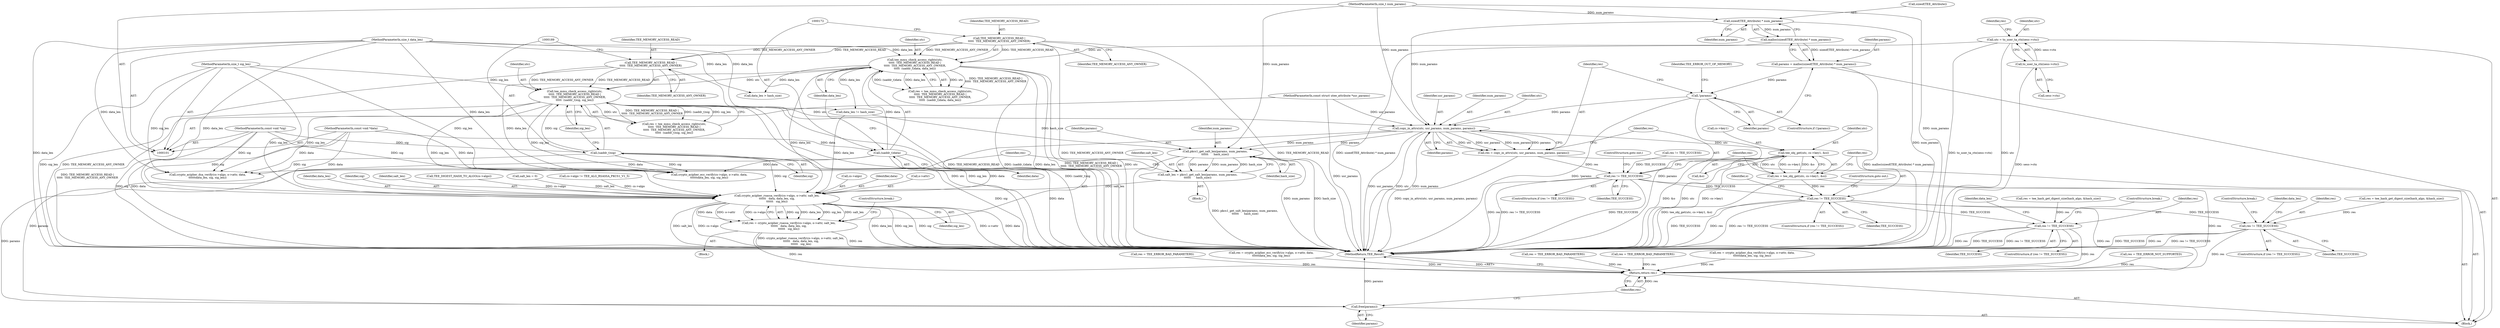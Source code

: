 digraph "1_optee_os_70697bf3c5dc3d201341b01a1a8e5bc6d2fb48f8_0@API" {
"1000212" [label="(Call,copy_in_attrs(utc, usr_params, num_params, params))"];
"1000183" [label="(Call,tee_mmu_check_access_rights(utc,\n\t\t\t\t\t  TEE_MEMORY_ACCESS_READ |\n\t\t\t\t\t  TEE_MEMORY_ACCESS_ANY_OWNER,\n\t\t\t\t\t  (uaddr_t)sig, sig_len))"];
"1000166" [label="(Call,tee_mmu_check_access_rights(utc,\n\t\t\t\t\t  TEE_MEMORY_ACCESS_READ |\n\t\t\t\t\t  TEE_MEMORY_ACCESS_ANY_OWNER,\n\t\t\t\t\t  (uaddr_t)data, data_len))"];
"1000136" [label="(Call,utc = to_user_ta_ctx(sess->ctx))"];
"1000138" [label="(Call,to_user_ta_ctx(sess->ctx))"];
"1000168" [label="(Call,TEE_MEMORY_ACCESS_READ |\n\t\t\t\t\t  TEE_MEMORY_ACCESS_ANY_OWNER)"];
"1000171" [label="(Call,(uaddr_t)data)"];
"1000105" [label="(MethodParameterIn,const void *data)"];
"1000106" [label="(MethodParameterIn,size_t data_len)"];
"1000185" [label="(Call,TEE_MEMORY_ACCESS_READ |\n\t\t\t\t\t  TEE_MEMORY_ACCESS_ANY_OWNER)"];
"1000188" [label="(Call,(uaddr_t)sig)"];
"1000107" [label="(MethodParameterIn,const void *sig)"];
"1000108" [label="(MethodParameterIn,size_t sig_len)"];
"1000103" [label="(MethodParameterIn,const struct utee_attribute *usr_params)"];
"1000201" [label="(Call,sizeof(TEE_Attribute) * num_params)"];
"1000104" [label="(MethodParameterIn,size_t num_params)"];
"1000206" [label="(Call,!params)"];
"1000198" [label="(Call,params = malloc(sizeof(TEE_Attribute) * num_params))"];
"1000200" [label="(Call,malloc(sizeof(TEE_Attribute) * num_params))"];
"1000210" [label="(Call,res = copy_in_attrs(utc, usr_params, num_params, params))"];
"1000218" [label="(Call,res != TEE_SUCCESS)"];
"1000232" [label="(Call,res != TEE_SUCCESS)"];
"1000278" [label="(Call,res != TEE_SUCCESS)"];
"1000375" [label="(Return,return res;)"];
"1000326" [label="(Call,res != TEE_SUCCESS)"];
"1000224" [label="(Call,tee_obj_get(utc, cs->key1, &o))"];
"1000222" [label="(Call,res = tee_obj_get(utc, cs->key1, &o))"];
"1000293" [label="(Call,pkcs1_get_salt_len(params, num_params,\n\t\t\t\t\t\t      hash_size))"];
"1000291" [label="(Call,salt_len = pkcs1_get_salt_len(params, num_params,\n\t\t\t\t\t\t      hash_size))"];
"1000299" [label="(Call,crypto_acipher_rsassa_verify(cs->algo, o->attr, salt_len,\n\t\t\t\t\t\t   data, data_len, sig,\n\t\t\t\t\t\t   sig_len))"];
"1000297" [label="(Call,res = crypto_acipher_rsassa_verify(cs->algo, o->attr, salt_len,\n\t\t\t\t\t\t   data, data_len, sig,\n\t\t\t\t\t\t   sig_len))"];
"1000373" [label="(Call,free(params))"];
"1000219" [label="(Identifier,res)"];
"1000264" [label="(Block,)"];
"1000211" [label="(Identifier,res)"];
"1000293" [label="(Call,pkcs1_get_salt_len(params, num_params,\n\t\t\t\t\t\t      hash_size))"];
"1000202" [label="(Call,sizeof(TEE_Attribute))"];
"1000339" [label="(Call,res = crypto_acipher_dsa_verify(cs->algo, o->attr, data,\n\t\t\t\t\t\tdata_len, sig, sig_len))"];
"1000216" [label="(Identifier,params)"];
"1000325" [label="(ControlStructure,if (res != TEE_SUCCESS))"];
"1000298" [label="(Identifier,res)"];
"1000105" [label="(MethodParameterIn,const void *data)"];
"1000224" [label="(Call,tee_obj_get(utc, cs->key1, &o))"];
"1000201" [label="(Call,sizeof(TEE_Attribute) * num_params)"];
"1000167" [label="(Identifier,utc)"];
"1000210" [label="(Call,res = copy_in_attrs(utc, usr_params, num_params, params))"];
"1000309" [label="(Identifier,sig)"];
"1000296" [label="(Identifier,hash_size)"];
"1000174" [label="(Identifier,data_len)"];
"1000284" [label="(Identifier,data_len)"];
"1000209" [label="(Identifier,TEE_ERROR_OUT_OF_MEMORY)"];
"1000332" [label="(Identifier,data_len)"];
"1000107" [label="(MethodParameterIn,const void *sig)"];
"1000231" [label="(ControlStructure,if (res != TEE_SUCCESS))"];
"1000138" [label="(Call,to_user_ta_ctx(sess->ctx))"];
"1000225" [label="(Identifier,utc)"];
"1000331" [label="(Call,data_len > hash_size)"];
"1000306" [label="(Identifier,salt_len)"];
"1000193" [label="(Call,res != TEE_SUCCESS)"];
"1000369" [label="(Call,res = TEE_ERROR_NOT_SUPPORTED)"];
"1000291" [label="(Call,salt_len = pkcs1_get_salt_len(params, num_params,\n\t\t\t\t\t\t      hash_size))"];
"1000297" [label="(Call,res = crypto_acipher_rsassa_verify(cs->algo, o->attr, salt_len,\n\t\t\t\t\t\t   data, data_len, sig,\n\t\t\t\t\t\t   sig_len))"];
"1000311" [label="(ControlStructure,break;)"];
"1000169" [label="(Identifier,TEE_MEMORY_ACCESS_READ)"];
"1000294" [label="(Identifier,params)"];
"1000374" [label="(Identifier,params)"];
"1000235" [label="(ControlStructure,goto out;)"];
"1000212" [label="(Call,copy_in_attrs(utc, usr_params, num_params, params))"];
"1000283" [label="(Call,data_len != hash_size)"];
"1000173" [label="(Identifier,data)"];
"1000206" [label="(Call,!params)"];
"1000226" [label="(Call,cs->key1)"];
"1000186" [label="(Identifier,TEE_MEMORY_ACCESS_READ)"];
"1000280" [label="(Identifier,TEE_SUCCESS)"];
"1000287" [label="(Call,res = TEE_ERROR_BAD_PARAMETERS)"];
"1000166" [label="(Call,tee_mmu_check_access_rights(utc,\n\t\t\t\t\t  TEE_MEMORY_ACCESS_READ |\n\t\t\t\t\t  TEE_MEMORY_ACCESS_ANY_OWNER,\n\t\t\t\t\t  (uaddr_t)data, data_len))"];
"1000354" [label="(Call,res = crypto_acipher_ecc_verify(cs->algo, o->attr, data,\n\t\t\t\t\t\tdata_len, sig, sig_len))"];
"1000136" [label="(Call,utc = to_user_ta_ctx(sess->ctx))"];
"1000299" [label="(Call,crypto_acipher_rsassa_verify(cs->algo, o->attr, salt_len,\n\t\t\t\t\t\t   data, data_len, sig,\n\t\t\t\t\t\t   sig_len))"];
"1000116" [label="(Call,salt_len = 0)"];
"1000376" [label="(Identifier,res)"];
"1000184" [label="(Identifier,utc)"];
"1000109" [label="(Block,)"];
"1000259" [label="(Call,cs->algo != TEE_ALG_RSASSA_PKCS1_V1_5)"];
"1000205" [label="(ControlStructure,if (!params))"];
"1000108" [label="(MethodParameterIn,size_t sig_len)"];
"1000214" [label="(Identifier,usr_params)"];
"1000335" [label="(Call,res = TEE_ERROR_BAD_PARAMETERS)"];
"1000217" [label="(ControlStructure,if (res != TEE_SUCCESS))"];
"1000183" [label="(Call,tee_mmu_check_access_rights(utc,\n\t\t\t\t\t  TEE_MEMORY_ACCESS_READ |\n\t\t\t\t\t  TEE_MEMORY_ACCESS_ANY_OWNER,\n\t\t\t\t\t  (uaddr_t)sig, sig_len))"];
"1000267" [label="(Call,TEE_DIGEST_HASH_TO_ALGO(cs->algo))"];
"1000232" [label="(Call,res != TEE_SUCCESS)"];
"1000271" [label="(Call,res = tee_hash_get_digest_size(hash_algo, &hash_size))"];
"1000310" [label="(Identifier,sig_len)"];
"1000295" [label="(Identifier,num_params)"];
"1000300" [label="(Call,cs->algo)"];
"1000307" [label="(Identifier,data)"];
"1000328" [label="(Identifier,TEE_SUCCESS)"];
"1000281" [label="(ControlStructure,break;)"];
"1000171" [label="(Call,(uaddr_t)data)"];
"1000326" [label="(Call,res != TEE_SUCCESS)"];
"1000247" [label="(Call,res = TEE_ERROR_BAD_PARAMETERS)"];
"1000303" [label="(Call,o->attr)"];
"1000292" [label="(Identifier,salt_len)"];
"1000215" [label="(Identifier,num_params)"];
"1000168" [label="(Call,TEE_MEMORY_ACCESS_READ |\n\t\t\t\t\t  TEE_MEMORY_ACCESS_ANY_OWNER)"];
"1000308" [label="(Identifier,data_len)"];
"1000222" [label="(Call,res = tee_obj_get(utc, cs->key1, &o))"];
"1000373" [label="(Call,free(params))"];
"1000187" [label="(Identifier,TEE_MEMORY_ACCESS_ANY_OWNER)"];
"1000191" [label="(Identifier,sig_len)"];
"1000190" [label="(Identifier,sig)"];
"1000327" [label="(Identifier,res)"];
"1000319" [label="(Call,res = tee_hash_get_digest_size(hash_algo, &hash_size))"];
"1000164" [label="(Call,res = tee_mmu_check_access_rights(utc,\n\t\t\t\t\t  TEE_MEMORY_ACCESS_READ |\n\t\t\t\t\t  TEE_MEMORY_ACCESS_ANY_OWNER,\n\t\t\t\t\t  (uaddr_t)data, data_len))"];
"1000204" [label="(Identifier,num_params)"];
"1000377" [label="(MethodReturn,TEE_Result)"];
"1000137" [label="(Identifier,utc)"];
"1000221" [label="(ControlStructure,goto out;)"];
"1000199" [label="(Identifier,params)"];
"1000341" [label="(Call,crypto_acipher_dsa_verify(cs->algo, o->attr, data,\n\t\t\t\t\t\tdata_len, sig, sig_len))"];
"1000218" [label="(Call,res != TEE_SUCCESS)"];
"1000213" [label="(Identifier,utc)"];
"1000170" [label="(Identifier,TEE_MEMORY_ACCESS_ANY_OWNER)"];
"1000139" [label="(Call,sess->ctx)"];
"1000200" [label="(Call,malloc(sizeof(TEE_Attribute) * num_params))"];
"1000207" [label="(Identifier,params)"];
"1000106" [label="(MethodParameterIn,size_t data_len)"];
"1000356" [label="(Call,crypto_acipher_ecc_verify(cs->algo, o->attr, data,\n\t\t\t\t\t\tdata_len, sig, sig_len))"];
"1000103" [label="(MethodParameterIn,const struct utee_attribute *usr_params)"];
"1000143" [label="(Identifier,res)"];
"1000256" [label="(Block,)"];
"1000104" [label="(MethodParameterIn,size_t num_params)"];
"1000241" [label="(Identifier,o)"];
"1000220" [label="(Identifier,TEE_SUCCESS)"];
"1000185" [label="(Call,TEE_MEMORY_ACCESS_READ |\n\t\t\t\t\t  TEE_MEMORY_ACCESS_ANY_OWNER)"];
"1000181" [label="(Call,res = tee_mmu_check_access_rights(utc,\n\t\t\t\t\t  TEE_MEMORY_ACCESS_READ |\n\t\t\t\t\t  TEE_MEMORY_ACCESS_ANY_OWNER,\n\t\t\t\t\t  (uaddr_t)sig, sig_len))"];
"1000198" [label="(Call,params = malloc(sizeof(TEE_Attribute) * num_params))"];
"1000233" [label="(Identifier,res)"];
"1000188" [label="(Call,(uaddr_t)sig)"];
"1000223" [label="(Identifier,res)"];
"1000329" [label="(ControlStructure,break;)"];
"1000375" [label="(Return,return res;)"];
"1000278" [label="(Call,res != TEE_SUCCESS)"];
"1000234" [label="(Identifier,TEE_SUCCESS)"];
"1000279" [label="(Identifier,res)"];
"1000277" [label="(ControlStructure,if (res != TEE_SUCCESS))"];
"1000229" [label="(Call,&o)"];
"1000212" -> "1000210"  [label="AST: "];
"1000212" -> "1000216"  [label="CFG: "];
"1000213" -> "1000212"  [label="AST: "];
"1000214" -> "1000212"  [label="AST: "];
"1000215" -> "1000212"  [label="AST: "];
"1000216" -> "1000212"  [label="AST: "];
"1000210" -> "1000212"  [label="CFG: "];
"1000212" -> "1000377"  [label="DDG: usr_params"];
"1000212" -> "1000377"  [label="DDG: utc"];
"1000212" -> "1000377"  [label="DDG: num_params"];
"1000212" -> "1000210"  [label="DDG: utc"];
"1000212" -> "1000210"  [label="DDG: usr_params"];
"1000212" -> "1000210"  [label="DDG: num_params"];
"1000212" -> "1000210"  [label="DDG: params"];
"1000183" -> "1000212"  [label="DDG: utc"];
"1000103" -> "1000212"  [label="DDG: usr_params"];
"1000201" -> "1000212"  [label="DDG: num_params"];
"1000104" -> "1000212"  [label="DDG: num_params"];
"1000206" -> "1000212"  [label="DDG: params"];
"1000212" -> "1000224"  [label="DDG: utc"];
"1000212" -> "1000293"  [label="DDG: params"];
"1000212" -> "1000293"  [label="DDG: num_params"];
"1000212" -> "1000373"  [label="DDG: params"];
"1000183" -> "1000181"  [label="AST: "];
"1000183" -> "1000191"  [label="CFG: "];
"1000184" -> "1000183"  [label="AST: "];
"1000185" -> "1000183"  [label="AST: "];
"1000188" -> "1000183"  [label="AST: "];
"1000191" -> "1000183"  [label="AST: "];
"1000181" -> "1000183"  [label="CFG: "];
"1000183" -> "1000377"  [label="DDG: (uaddr_t)sig"];
"1000183" -> "1000377"  [label="DDG: TEE_MEMORY_ACCESS_READ |\n\t\t\t\t\t  TEE_MEMORY_ACCESS_ANY_OWNER"];
"1000183" -> "1000377"  [label="DDG: utc"];
"1000183" -> "1000377"  [label="DDG: sig_len"];
"1000183" -> "1000181"  [label="DDG: utc"];
"1000183" -> "1000181"  [label="DDG: TEE_MEMORY_ACCESS_READ |\n\t\t\t\t\t  TEE_MEMORY_ACCESS_ANY_OWNER"];
"1000183" -> "1000181"  [label="DDG: (uaddr_t)sig"];
"1000183" -> "1000181"  [label="DDG: sig_len"];
"1000166" -> "1000183"  [label="DDG: utc"];
"1000185" -> "1000183"  [label="DDG: TEE_MEMORY_ACCESS_READ"];
"1000185" -> "1000183"  [label="DDG: TEE_MEMORY_ACCESS_ANY_OWNER"];
"1000188" -> "1000183"  [label="DDG: sig"];
"1000108" -> "1000183"  [label="DDG: sig_len"];
"1000183" -> "1000299"  [label="DDG: sig_len"];
"1000183" -> "1000341"  [label="DDG: sig_len"];
"1000183" -> "1000356"  [label="DDG: sig_len"];
"1000166" -> "1000164"  [label="AST: "];
"1000166" -> "1000174"  [label="CFG: "];
"1000167" -> "1000166"  [label="AST: "];
"1000168" -> "1000166"  [label="AST: "];
"1000171" -> "1000166"  [label="AST: "];
"1000174" -> "1000166"  [label="AST: "];
"1000164" -> "1000166"  [label="CFG: "];
"1000166" -> "1000377"  [label="DDG: TEE_MEMORY_ACCESS_READ |\n\t\t\t\t\t  TEE_MEMORY_ACCESS_ANY_OWNER"];
"1000166" -> "1000377"  [label="DDG: utc"];
"1000166" -> "1000377"  [label="DDG: (uaddr_t)data"];
"1000166" -> "1000377"  [label="DDG: data_len"];
"1000166" -> "1000164"  [label="DDG: utc"];
"1000166" -> "1000164"  [label="DDG: TEE_MEMORY_ACCESS_READ |\n\t\t\t\t\t  TEE_MEMORY_ACCESS_ANY_OWNER"];
"1000166" -> "1000164"  [label="DDG: (uaddr_t)data"];
"1000166" -> "1000164"  [label="DDG: data_len"];
"1000136" -> "1000166"  [label="DDG: utc"];
"1000168" -> "1000166"  [label="DDG: TEE_MEMORY_ACCESS_READ"];
"1000168" -> "1000166"  [label="DDG: TEE_MEMORY_ACCESS_ANY_OWNER"];
"1000171" -> "1000166"  [label="DDG: data"];
"1000106" -> "1000166"  [label="DDG: data_len"];
"1000166" -> "1000283"  [label="DDG: data_len"];
"1000166" -> "1000299"  [label="DDG: data_len"];
"1000166" -> "1000331"  [label="DDG: data_len"];
"1000166" -> "1000356"  [label="DDG: data_len"];
"1000136" -> "1000109"  [label="AST: "];
"1000136" -> "1000138"  [label="CFG: "];
"1000137" -> "1000136"  [label="AST: "];
"1000138" -> "1000136"  [label="AST: "];
"1000143" -> "1000136"  [label="CFG: "];
"1000136" -> "1000377"  [label="DDG: to_user_ta_ctx(sess->ctx)"];
"1000136" -> "1000377"  [label="DDG: utc"];
"1000138" -> "1000136"  [label="DDG: sess->ctx"];
"1000138" -> "1000139"  [label="CFG: "];
"1000139" -> "1000138"  [label="AST: "];
"1000138" -> "1000377"  [label="DDG: sess->ctx"];
"1000168" -> "1000170"  [label="CFG: "];
"1000169" -> "1000168"  [label="AST: "];
"1000170" -> "1000168"  [label="AST: "];
"1000172" -> "1000168"  [label="CFG: "];
"1000168" -> "1000377"  [label="DDG: TEE_MEMORY_ACCESS_READ"];
"1000168" -> "1000377"  [label="DDG: TEE_MEMORY_ACCESS_ANY_OWNER"];
"1000168" -> "1000185"  [label="DDG: TEE_MEMORY_ACCESS_READ"];
"1000168" -> "1000185"  [label="DDG: TEE_MEMORY_ACCESS_ANY_OWNER"];
"1000171" -> "1000173"  [label="CFG: "];
"1000172" -> "1000171"  [label="AST: "];
"1000173" -> "1000171"  [label="AST: "];
"1000174" -> "1000171"  [label="CFG: "];
"1000171" -> "1000377"  [label="DDG: data"];
"1000105" -> "1000171"  [label="DDG: data"];
"1000171" -> "1000299"  [label="DDG: data"];
"1000171" -> "1000341"  [label="DDG: data"];
"1000171" -> "1000356"  [label="DDG: data"];
"1000105" -> "1000101"  [label="AST: "];
"1000105" -> "1000377"  [label="DDG: data"];
"1000105" -> "1000299"  [label="DDG: data"];
"1000105" -> "1000341"  [label="DDG: data"];
"1000105" -> "1000356"  [label="DDG: data"];
"1000106" -> "1000101"  [label="AST: "];
"1000106" -> "1000377"  [label="DDG: data_len"];
"1000106" -> "1000283"  [label="DDG: data_len"];
"1000106" -> "1000299"  [label="DDG: data_len"];
"1000106" -> "1000331"  [label="DDG: data_len"];
"1000106" -> "1000341"  [label="DDG: data_len"];
"1000106" -> "1000356"  [label="DDG: data_len"];
"1000185" -> "1000187"  [label="CFG: "];
"1000186" -> "1000185"  [label="AST: "];
"1000187" -> "1000185"  [label="AST: "];
"1000189" -> "1000185"  [label="CFG: "];
"1000185" -> "1000377"  [label="DDG: TEE_MEMORY_ACCESS_READ"];
"1000185" -> "1000377"  [label="DDG: TEE_MEMORY_ACCESS_ANY_OWNER"];
"1000188" -> "1000190"  [label="CFG: "];
"1000189" -> "1000188"  [label="AST: "];
"1000190" -> "1000188"  [label="AST: "];
"1000191" -> "1000188"  [label="CFG: "];
"1000188" -> "1000377"  [label="DDG: sig"];
"1000107" -> "1000188"  [label="DDG: sig"];
"1000188" -> "1000299"  [label="DDG: sig"];
"1000188" -> "1000341"  [label="DDG: sig"];
"1000188" -> "1000356"  [label="DDG: sig"];
"1000107" -> "1000101"  [label="AST: "];
"1000107" -> "1000377"  [label="DDG: sig"];
"1000107" -> "1000299"  [label="DDG: sig"];
"1000107" -> "1000341"  [label="DDG: sig"];
"1000107" -> "1000356"  [label="DDG: sig"];
"1000108" -> "1000101"  [label="AST: "];
"1000108" -> "1000377"  [label="DDG: sig_len"];
"1000108" -> "1000299"  [label="DDG: sig_len"];
"1000108" -> "1000341"  [label="DDG: sig_len"];
"1000108" -> "1000356"  [label="DDG: sig_len"];
"1000103" -> "1000101"  [label="AST: "];
"1000103" -> "1000377"  [label="DDG: usr_params"];
"1000201" -> "1000200"  [label="AST: "];
"1000201" -> "1000204"  [label="CFG: "];
"1000202" -> "1000201"  [label="AST: "];
"1000204" -> "1000201"  [label="AST: "];
"1000200" -> "1000201"  [label="CFG: "];
"1000201" -> "1000377"  [label="DDG: num_params"];
"1000201" -> "1000200"  [label="DDG: num_params"];
"1000104" -> "1000201"  [label="DDG: num_params"];
"1000104" -> "1000101"  [label="AST: "];
"1000104" -> "1000377"  [label="DDG: num_params"];
"1000104" -> "1000293"  [label="DDG: num_params"];
"1000206" -> "1000205"  [label="AST: "];
"1000206" -> "1000207"  [label="CFG: "];
"1000207" -> "1000206"  [label="AST: "];
"1000209" -> "1000206"  [label="CFG: "];
"1000211" -> "1000206"  [label="CFG: "];
"1000206" -> "1000377"  [label="DDG: !params"];
"1000206" -> "1000377"  [label="DDG: params"];
"1000198" -> "1000206"  [label="DDG: params"];
"1000198" -> "1000109"  [label="AST: "];
"1000198" -> "1000200"  [label="CFG: "];
"1000199" -> "1000198"  [label="AST: "];
"1000200" -> "1000198"  [label="AST: "];
"1000207" -> "1000198"  [label="CFG: "];
"1000198" -> "1000377"  [label="DDG: malloc(sizeof(TEE_Attribute) * num_params)"];
"1000200" -> "1000198"  [label="DDG: sizeof(TEE_Attribute) * num_params"];
"1000200" -> "1000377"  [label="DDG: sizeof(TEE_Attribute) * num_params"];
"1000210" -> "1000109"  [label="AST: "];
"1000211" -> "1000210"  [label="AST: "];
"1000219" -> "1000210"  [label="CFG: "];
"1000210" -> "1000377"  [label="DDG: copy_in_attrs(utc, usr_params, num_params, params)"];
"1000210" -> "1000218"  [label="DDG: res"];
"1000218" -> "1000217"  [label="AST: "];
"1000218" -> "1000220"  [label="CFG: "];
"1000219" -> "1000218"  [label="AST: "];
"1000220" -> "1000218"  [label="AST: "];
"1000221" -> "1000218"  [label="CFG: "];
"1000223" -> "1000218"  [label="CFG: "];
"1000218" -> "1000377"  [label="DDG: res"];
"1000218" -> "1000377"  [label="DDG: res != TEE_SUCCESS"];
"1000218" -> "1000377"  [label="DDG: TEE_SUCCESS"];
"1000193" -> "1000218"  [label="DDG: TEE_SUCCESS"];
"1000218" -> "1000232"  [label="DDG: TEE_SUCCESS"];
"1000218" -> "1000375"  [label="DDG: res"];
"1000232" -> "1000231"  [label="AST: "];
"1000232" -> "1000234"  [label="CFG: "];
"1000233" -> "1000232"  [label="AST: "];
"1000234" -> "1000232"  [label="AST: "];
"1000235" -> "1000232"  [label="CFG: "];
"1000241" -> "1000232"  [label="CFG: "];
"1000232" -> "1000377"  [label="DDG: res"];
"1000232" -> "1000377"  [label="DDG: res != TEE_SUCCESS"];
"1000232" -> "1000377"  [label="DDG: TEE_SUCCESS"];
"1000222" -> "1000232"  [label="DDG: res"];
"1000232" -> "1000278"  [label="DDG: TEE_SUCCESS"];
"1000232" -> "1000326"  [label="DDG: TEE_SUCCESS"];
"1000232" -> "1000375"  [label="DDG: res"];
"1000278" -> "1000277"  [label="AST: "];
"1000278" -> "1000280"  [label="CFG: "];
"1000279" -> "1000278"  [label="AST: "];
"1000280" -> "1000278"  [label="AST: "];
"1000281" -> "1000278"  [label="CFG: "];
"1000284" -> "1000278"  [label="CFG: "];
"1000278" -> "1000377"  [label="DDG: TEE_SUCCESS"];
"1000278" -> "1000377"  [label="DDG: res != TEE_SUCCESS"];
"1000278" -> "1000377"  [label="DDG: res"];
"1000271" -> "1000278"  [label="DDG: res"];
"1000278" -> "1000375"  [label="DDG: res"];
"1000375" -> "1000109"  [label="AST: "];
"1000375" -> "1000376"  [label="CFG: "];
"1000376" -> "1000375"  [label="AST: "];
"1000377" -> "1000375"  [label="CFG: "];
"1000375" -> "1000377"  [label="DDG: <RET>"];
"1000376" -> "1000375"  [label="DDG: res"];
"1000247" -> "1000375"  [label="DDG: res"];
"1000297" -> "1000375"  [label="DDG: res"];
"1000335" -> "1000375"  [label="DDG: res"];
"1000369" -> "1000375"  [label="DDG: res"];
"1000339" -> "1000375"  [label="DDG: res"];
"1000287" -> "1000375"  [label="DDG: res"];
"1000326" -> "1000375"  [label="DDG: res"];
"1000354" -> "1000375"  [label="DDG: res"];
"1000326" -> "1000325"  [label="AST: "];
"1000326" -> "1000328"  [label="CFG: "];
"1000327" -> "1000326"  [label="AST: "];
"1000328" -> "1000326"  [label="AST: "];
"1000329" -> "1000326"  [label="CFG: "];
"1000332" -> "1000326"  [label="CFG: "];
"1000326" -> "1000377"  [label="DDG: res != TEE_SUCCESS"];
"1000326" -> "1000377"  [label="DDG: TEE_SUCCESS"];
"1000326" -> "1000377"  [label="DDG: res"];
"1000319" -> "1000326"  [label="DDG: res"];
"1000224" -> "1000222"  [label="AST: "];
"1000224" -> "1000229"  [label="CFG: "];
"1000225" -> "1000224"  [label="AST: "];
"1000226" -> "1000224"  [label="AST: "];
"1000229" -> "1000224"  [label="AST: "];
"1000222" -> "1000224"  [label="CFG: "];
"1000224" -> "1000377"  [label="DDG: utc"];
"1000224" -> "1000377"  [label="DDG: cs->key1"];
"1000224" -> "1000377"  [label="DDG: &o"];
"1000224" -> "1000222"  [label="DDG: utc"];
"1000224" -> "1000222"  [label="DDG: cs->key1"];
"1000224" -> "1000222"  [label="DDG: &o"];
"1000222" -> "1000109"  [label="AST: "];
"1000223" -> "1000222"  [label="AST: "];
"1000233" -> "1000222"  [label="CFG: "];
"1000222" -> "1000377"  [label="DDG: tee_obj_get(utc, cs->key1, &o)"];
"1000293" -> "1000291"  [label="AST: "];
"1000293" -> "1000296"  [label="CFG: "];
"1000294" -> "1000293"  [label="AST: "];
"1000295" -> "1000293"  [label="AST: "];
"1000296" -> "1000293"  [label="AST: "];
"1000291" -> "1000293"  [label="CFG: "];
"1000293" -> "1000377"  [label="DDG: hash_size"];
"1000293" -> "1000377"  [label="DDG: num_params"];
"1000293" -> "1000291"  [label="DDG: params"];
"1000293" -> "1000291"  [label="DDG: num_params"];
"1000293" -> "1000291"  [label="DDG: hash_size"];
"1000283" -> "1000293"  [label="DDG: hash_size"];
"1000293" -> "1000373"  [label="DDG: params"];
"1000291" -> "1000264"  [label="AST: "];
"1000292" -> "1000291"  [label="AST: "];
"1000298" -> "1000291"  [label="CFG: "];
"1000291" -> "1000377"  [label="DDG: pkcs1_get_salt_len(params, num_params,\n\t\t\t\t\t\t      hash_size)"];
"1000291" -> "1000299"  [label="DDG: salt_len"];
"1000299" -> "1000297"  [label="AST: "];
"1000299" -> "1000310"  [label="CFG: "];
"1000300" -> "1000299"  [label="AST: "];
"1000303" -> "1000299"  [label="AST: "];
"1000306" -> "1000299"  [label="AST: "];
"1000307" -> "1000299"  [label="AST: "];
"1000308" -> "1000299"  [label="AST: "];
"1000309" -> "1000299"  [label="AST: "];
"1000310" -> "1000299"  [label="AST: "];
"1000297" -> "1000299"  [label="CFG: "];
"1000299" -> "1000377"  [label="DDG: sig_len"];
"1000299" -> "1000377"  [label="DDG: sig"];
"1000299" -> "1000377"  [label="DDG: o->attr"];
"1000299" -> "1000377"  [label="DDG: data"];
"1000299" -> "1000377"  [label="DDG: salt_len"];
"1000299" -> "1000377"  [label="DDG: cs->algo"];
"1000299" -> "1000377"  [label="DDG: data_len"];
"1000299" -> "1000297"  [label="DDG: sig"];
"1000299" -> "1000297"  [label="DDG: data_len"];
"1000299" -> "1000297"  [label="DDG: sig_len"];
"1000299" -> "1000297"  [label="DDG: salt_len"];
"1000299" -> "1000297"  [label="DDG: data"];
"1000299" -> "1000297"  [label="DDG: o->attr"];
"1000299" -> "1000297"  [label="DDG: cs->algo"];
"1000259" -> "1000299"  [label="DDG: cs->algo"];
"1000267" -> "1000299"  [label="DDG: cs->algo"];
"1000116" -> "1000299"  [label="DDG: salt_len"];
"1000283" -> "1000299"  [label="DDG: data_len"];
"1000297" -> "1000256"  [label="AST: "];
"1000298" -> "1000297"  [label="AST: "];
"1000311" -> "1000297"  [label="CFG: "];
"1000297" -> "1000377"  [label="DDG: res"];
"1000297" -> "1000377"  [label="DDG: crypto_acipher_rsassa_verify(cs->algo, o->attr, salt_len,\n\t\t\t\t\t\t   data, data_len, sig,\n\t\t\t\t\t\t   sig_len)"];
"1000373" -> "1000109"  [label="AST: "];
"1000373" -> "1000374"  [label="CFG: "];
"1000374" -> "1000373"  [label="AST: "];
"1000376" -> "1000373"  [label="CFG: "];
"1000373" -> "1000377"  [label="DDG: params"];
}
